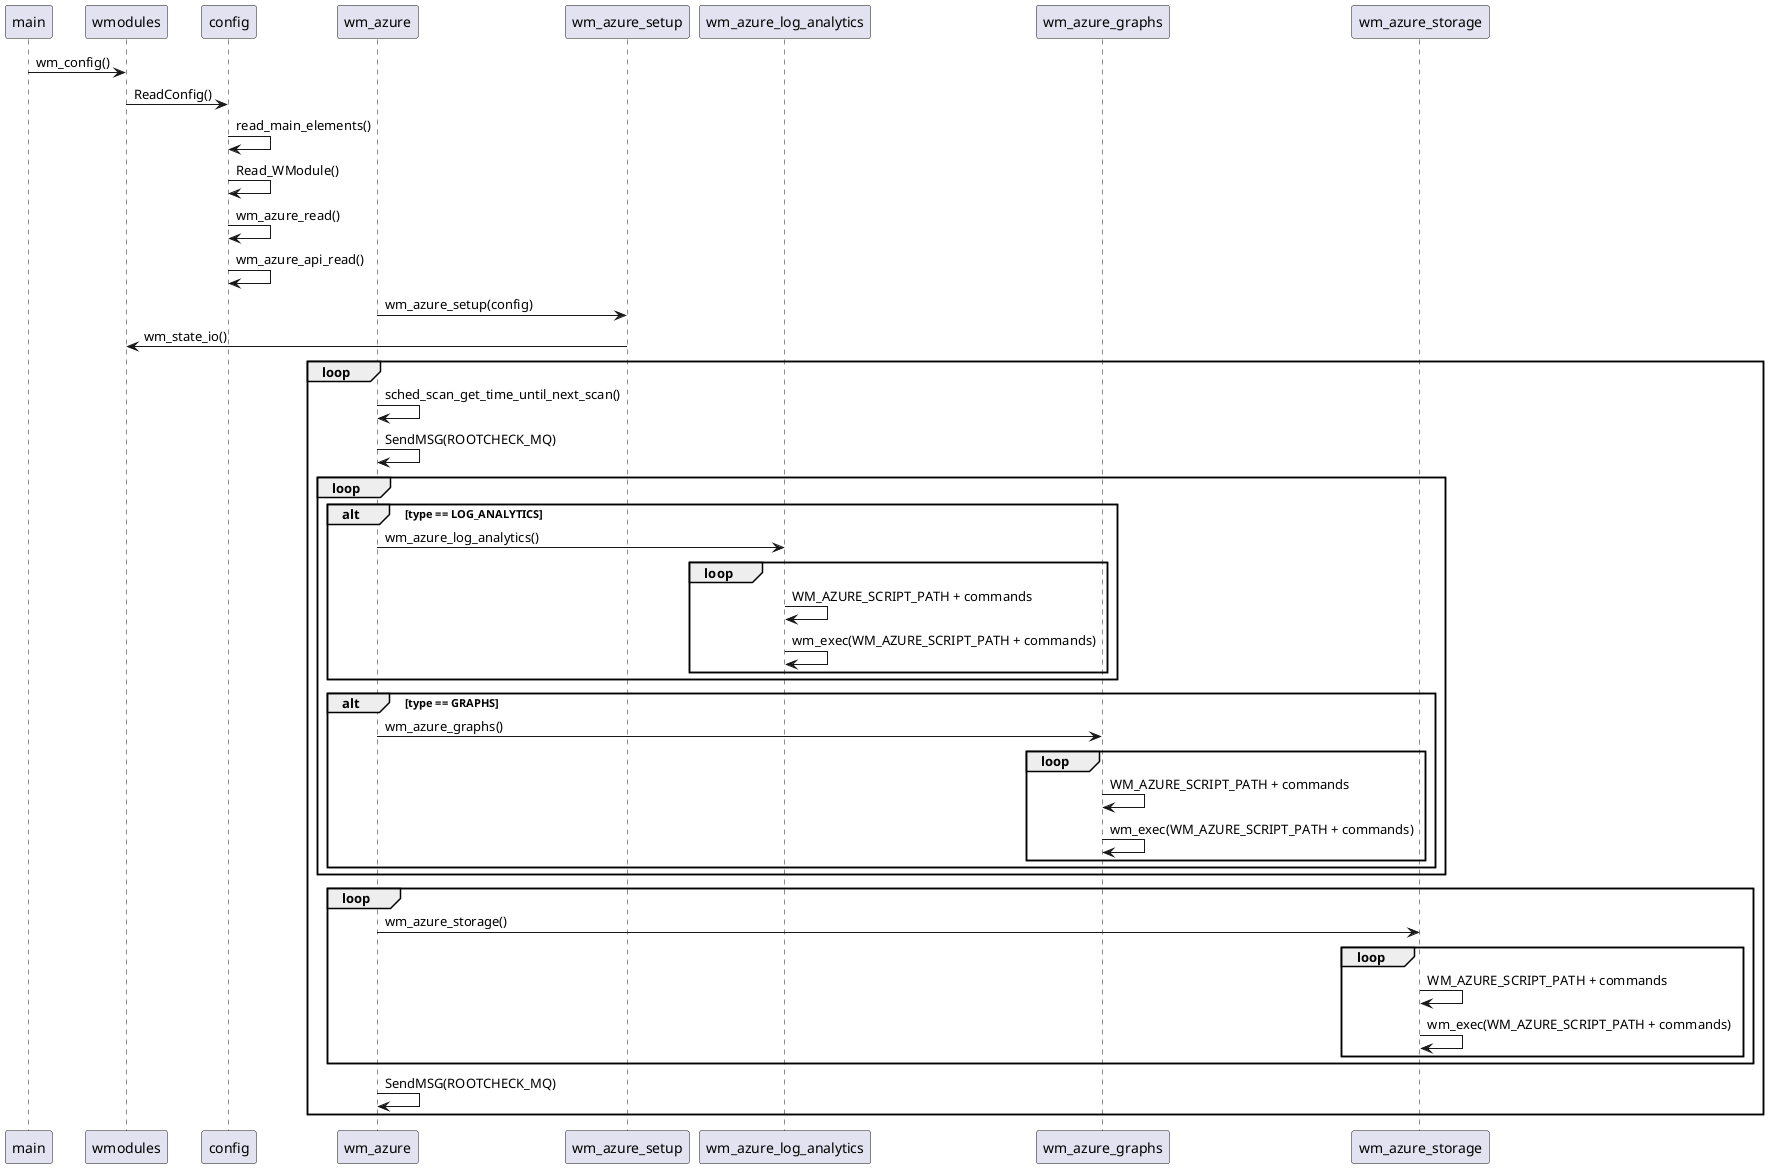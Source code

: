 ' Copyright (C) 2015-2021, Wazuh Inc.
' Created by Wazuh, Inc. <info@wazuh.com>.
' This program is free software; you can redistribute it and/or modify it under the terms of GPLv2

@startuml wm_azure
    main -> wmodules : wm_config()
    wmodules -> config : ReadConfig()
    config -> config : read_main_elements()
    config -> config : Read_WModule()
    config -> config : wm_azure_read()
    config -> config : wm_azure_api_read()
    wm_azure -> wm_azure_setup : wm_azure_setup(config)
    wm_azure_setup -> wmodules : wm_state_io()
loop
    wm_azure -> wm_azure : sched_scan_get_time_until_next_scan()
    wm_azure -> wm_azure : SendMSG(ROOTCHECK_MQ)
    loop
        alt type == LOG_ANALYTICS
            wm_azure -> wm_azure_log_analytics : wm_azure_log_analytics()
            loop
                wm_azure_log_analytics -> wm_azure_log_analytics : WM_AZURE_SCRIPT_PATH + commands
                wm_azure_log_analytics -> wm_azure_log_analytics : wm_exec(WM_AZURE_SCRIPT_PATH + commands)
            end
        end
        alt type == GRAPHS
            wm_azure -> wm_azure_graphs : wm_azure_graphs()
            loop
                wm_azure_graphs -> wm_azure_graphs : WM_AZURE_SCRIPT_PATH + commands
                wm_azure_graphs -> wm_azure_graphs : wm_exec(WM_AZURE_SCRIPT_PATH + commands)
            end
        end
    end
    loop
        wm_azure -> wm_azure_storage : wm_azure_storage()
        loop
            wm_azure_storage -> wm_azure_storage : WM_AZURE_SCRIPT_PATH + commands
            wm_azure_storage -> wm_azure_storage : wm_exec(WM_AZURE_SCRIPT_PATH + commands)
        end
    end
    wm_azure -> wm_azure : SendMSG(ROOTCHECK_MQ)
end
@enduml